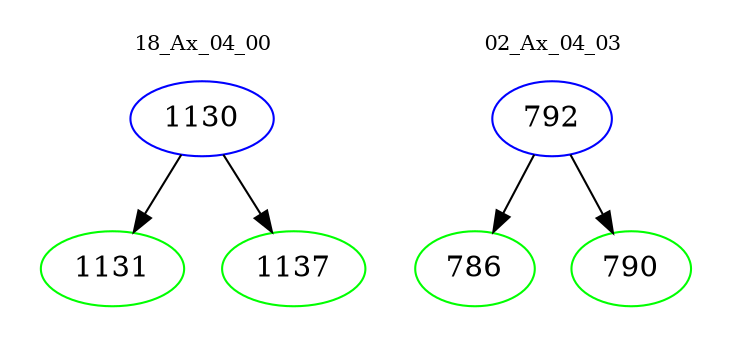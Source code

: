 digraph{
subgraph cluster_0 {
color = white
label = "18_Ax_04_00";
fontsize=10;
T0_1130 [label="1130", color="blue"]
T0_1130 -> T0_1131 [color="black"]
T0_1131 [label="1131", color="green"]
T0_1130 -> T0_1137 [color="black"]
T0_1137 [label="1137", color="green"]
}
subgraph cluster_1 {
color = white
label = "02_Ax_04_03";
fontsize=10;
T1_792 [label="792", color="blue"]
T1_792 -> T1_786 [color="black"]
T1_786 [label="786", color="green"]
T1_792 -> T1_790 [color="black"]
T1_790 [label="790", color="green"]
}
}
